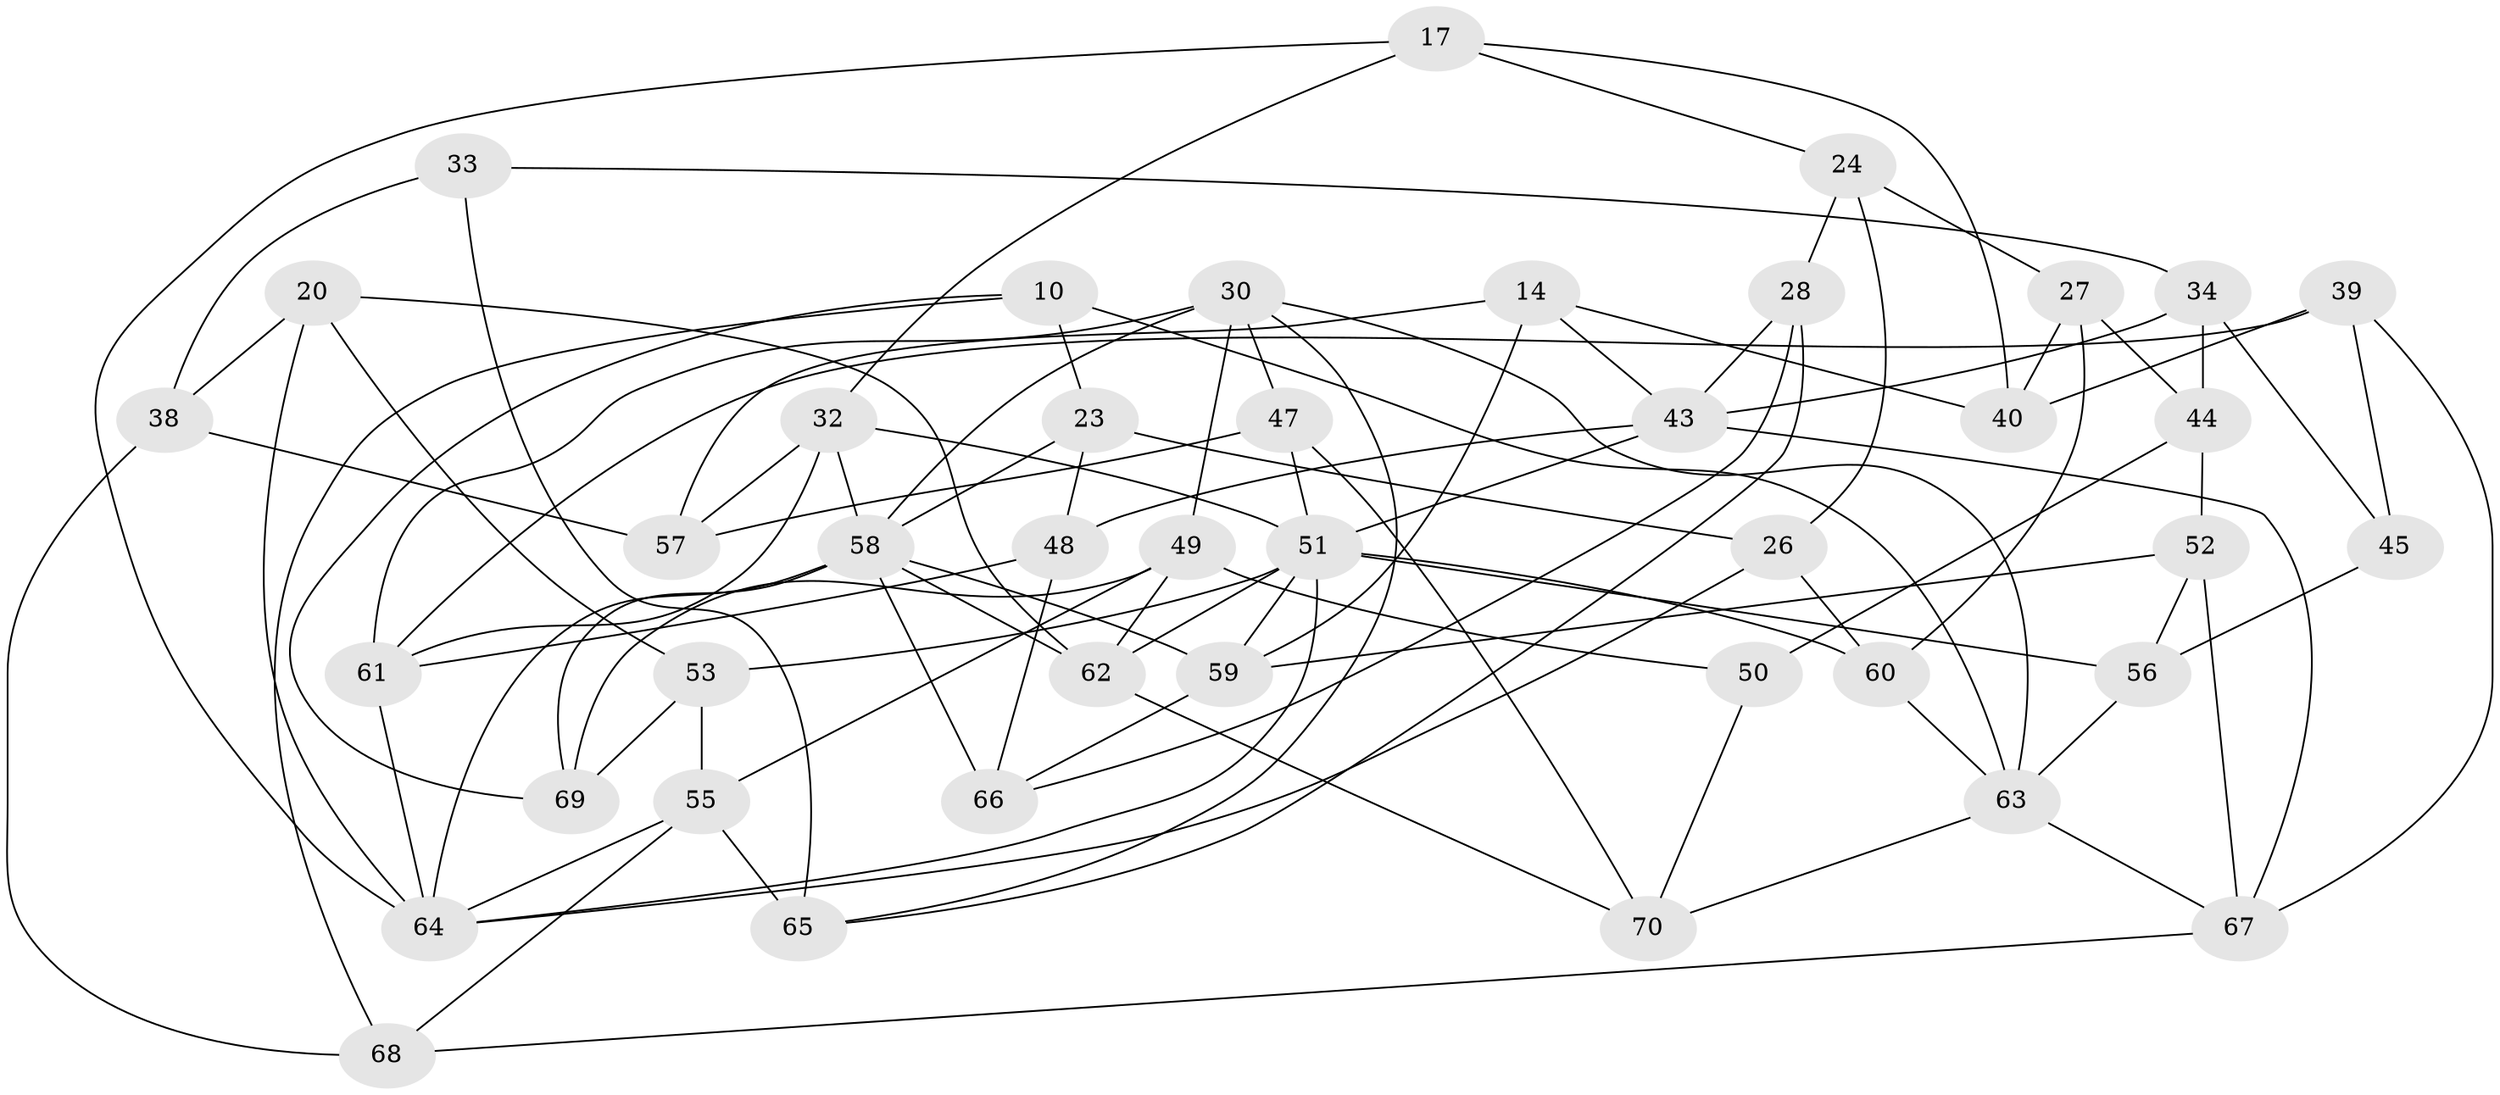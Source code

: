 // original degree distribution, {4: 1.0}
// Generated by graph-tools (version 1.1) at 2025/02/03/04/25 22:02:21]
// undirected, 42 vertices, 95 edges
graph export_dot {
graph [start="1"]
  node [color=gray90,style=filled];
  10;
  14;
  17;
  20;
  23;
  24;
  26;
  27;
  28;
  30 [super="+6+22"];
  32 [super="+29"];
  33;
  34;
  38;
  39;
  40;
  43 [super="+37"];
  44;
  45;
  47 [super="+36"];
  48;
  49 [super="+2"];
  50;
  51 [super="+25+41"];
  52 [super="+11"];
  53;
  55 [super="+54"];
  56 [super="+15"];
  57;
  58 [super="+42"];
  59 [super="+46"];
  60 [super="+13"];
  61 [super="+31"];
  62 [super="+21"];
  63 [super="+19+5"];
  64 [super="+7+35"];
  65 [super="+4"];
  66;
  67 [super="+9"];
  68;
  69;
  70;
  10 -- 69;
  10 -- 68;
  10 -- 23;
  10 -- 63;
  14 -- 43;
  14 -- 57;
  14 -- 40;
  14 -- 59;
  17 -- 40;
  17 -- 24;
  17 -- 64;
  17 -- 32;
  20 -- 53;
  20 -- 38;
  20 -- 64;
  20 -- 62;
  23 -- 48;
  23 -- 58;
  23 -- 26;
  24 -- 27;
  24 -- 28;
  24 -- 26;
  26 -- 60;
  26 -- 64;
  27 -- 40;
  27 -- 44;
  27 -- 60;
  28 -- 66;
  28 -- 65;
  28 -- 43;
  30 -- 61;
  30 -- 47 [weight=2];
  30 -- 65;
  30 -- 49;
  30 -- 63;
  30 -- 58 [weight=2];
  32 -- 61;
  32 -- 58 [weight=2];
  32 -- 51;
  32 -- 57;
  33 -- 34;
  33 -- 38;
  33 -- 65 [weight=2];
  34 -- 45;
  34 -- 44;
  34 -- 43;
  38 -- 68;
  38 -- 57;
  39 -- 67;
  39 -- 40;
  39 -- 45;
  39 -- 61;
  43 -- 51 [weight=3];
  43 -- 48;
  43 -- 67;
  44 -- 52;
  44 -- 50;
  45 -- 56 [weight=2];
  47 -- 57;
  47 -- 51 [weight=2];
  47 -- 70;
  48 -- 66;
  48 -- 61;
  49 -- 50 [weight=2];
  49 -- 69;
  49 -- 62;
  49 -- 55;
  50 -- 70;
  51 -- 53;
  51 -- 64;
  51 -- 60 [weight=2];
  51 -- 62 [weight=2];
  51 -- 56;
  51 -- 59;
  52 -- 67 [weight=2];
  52 -- 56;
  52 -- 59 [weight=2];
  53 -- 69;
  53 -- 55;
  55 -- 68;
  55 -- 65 [weight=2];
  55 -- 64;
  56 -- 63 [weight=2];
  58 -- 64;
  58 -- 66;
  58 -- 69;
  58 -- 62;
  58 -- 59;
  59 -- 66;
  60 -- 63 [weight=2];
  61 -- 64 [weight=2];
  62 -- 70;
  63 -- 70;
  63 -- 67;
  67 -- 68;
}
